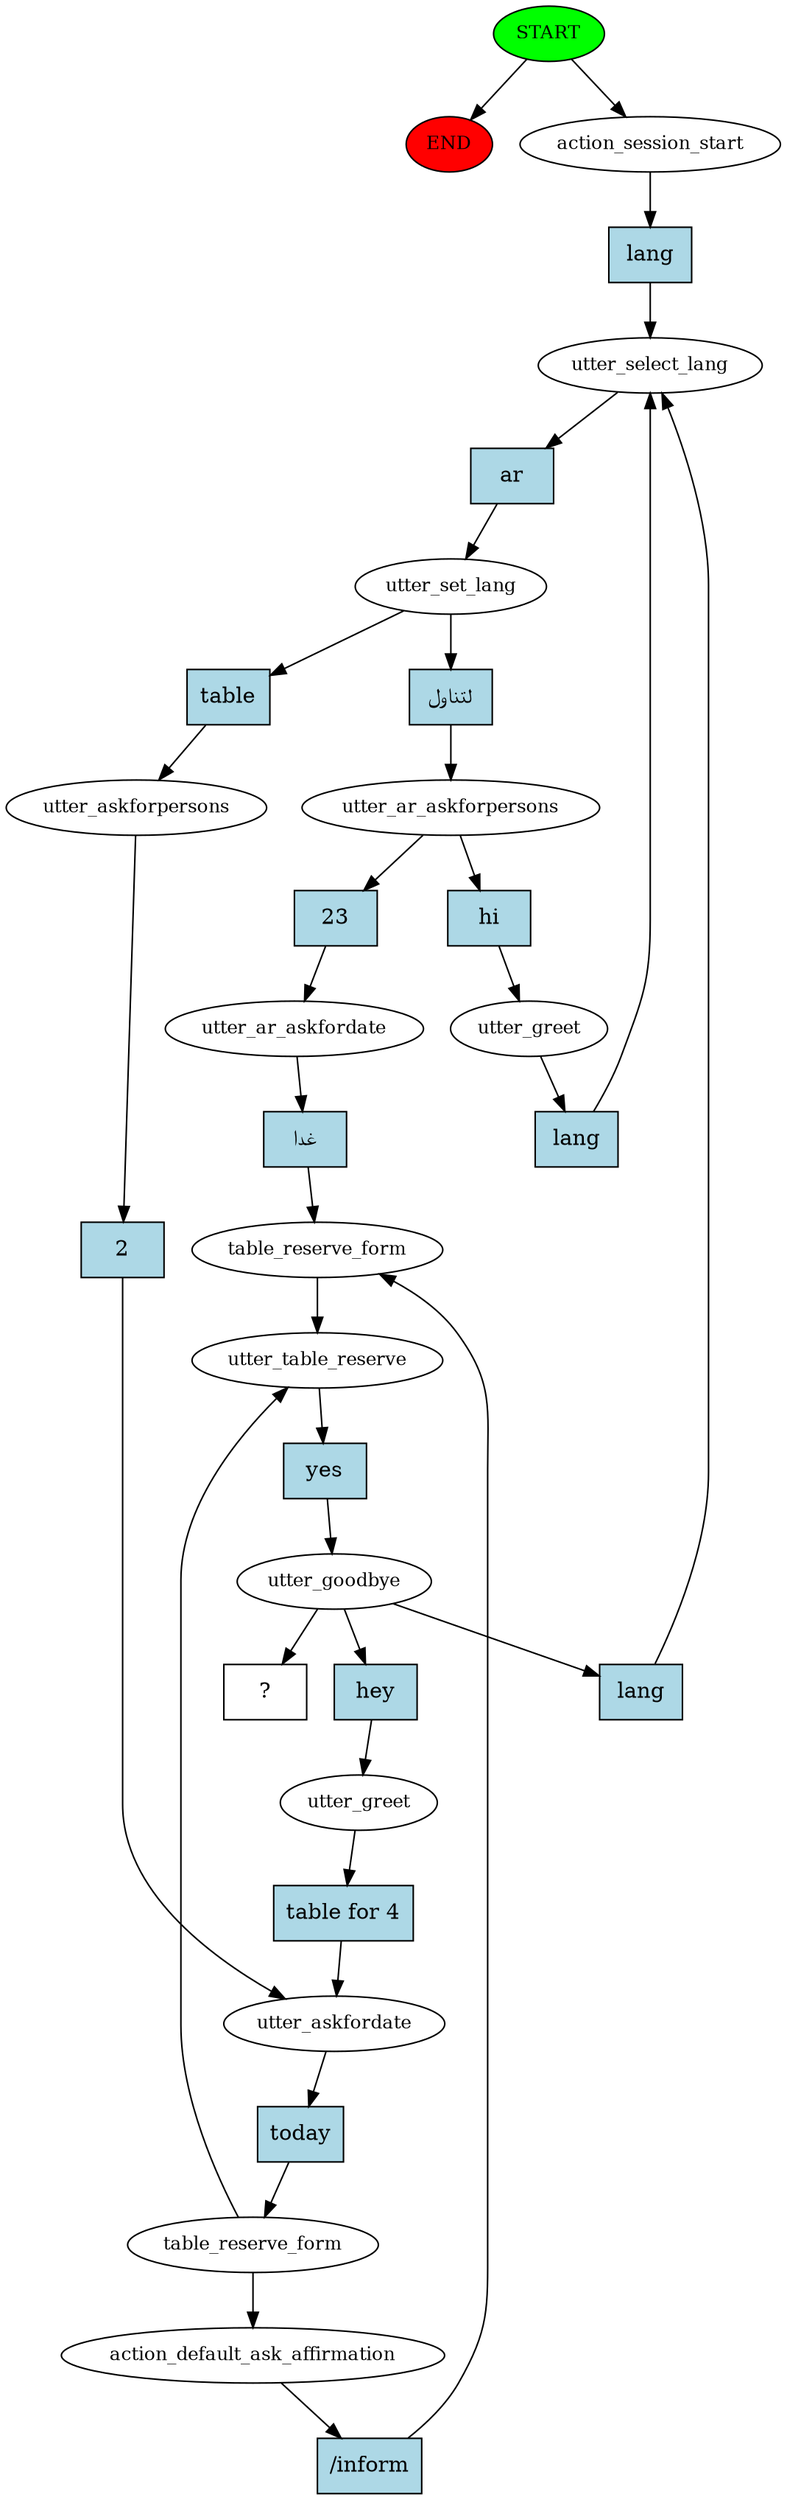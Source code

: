 digraph  {
0 [class="start active", fillcolor=green, fontsize=12, label=START, style=filled];
"-1" [class=end, fillcolor=red, fontsize=12, label=END, style=filled];
1 [class=active, fontsize=12, label=action_session_start];
2 [class=active, fontsize=12, label=utter_select_lang];
3 [class=active, fontsize=12, label=utter_set_lang];
4 [class=active, fontsize=12, label=utter_ar_askforpersons];
5 [class=active, fontsize=12, label=utter_greet];
8 [class=active, fontsize=12, label=utter_askforpersons];
9 [class=active, fontsize=12, label=utter_askfordate];
10 [class=active, fontsize=12, label=table_reserve_form];
11 [class=active, fontsize=12, label=action_default_ask_affirmation];
12 [class=active, fontsize=12, label=table_reserve_form];
13 [class=active, fontsize=12, label=utter_table_reserve];
14 [class=active, fontsize=12, label=utter_goodbye];
15 [class=active, fontsize=12, label=utter_greet];
23 [class=active, fontsize=12, label=utter_ar_askfordate];
27 [class="intent dashed active", label="  ?  ", shape=rect];
28 [class="intent active", fillcolor=lightblue, label=lang, shape=rect, style=filled];
29 [class="intent active", fillcolor=lightblue, label=ar, shape=rect, style=filled];
30 [class="intent active", fillcolor=lightblue, label="لتناول", shape=rect, style=filled];
31 [class="intent active", fillcolor=lightblue, label=table, shape=rect, style=filled];
32 [class="intent active", fillcolor=lightblue, label=hi, shape=rect, style=filled];
33 [class="intent active", fillcolor=lightblue, label=23, shape=rect, style=filled];
34 [class="intent active", fillcolor=lightblue, label=lang, shape=rect, style=filled];
35 [class="intent active", fillcolor=lightblue, label=2, shape=rect, style=filled];
36 [class="intent active", fillcolor=lightblue, label=today, shape=rect, style=filled];
37 [class="intent active", fillcolor=lightblue, label="/inform", shape=rect, style=filled];
38 [class="intent active", fillcolor=lightblue, label=yes, shape=rect, style=filled];
39 [class="intent active", fillcolor=lightblue, label=hey, shape=rect, style=filled];
40 [class="intent active", fillcolor=lightblue, label=lang, shape=rect, style=filled];
41 [class="intent active", fillcolor=lightblue, label="table for 4", shape=rect, style=filled];
42 [class="intent active", fillcolor=lightblue, label="غدا", shape=rect, style=filled];
0 -> "-1"  [class="", key=NONE, label=""];
0 -> 1  [class=active, key=NONE, label=""];
1 -> 28  [class=active, key=0];
2 -> 29  [class=active, key=0];
3 -> 30  [class=active, key=0];
3 -> 31  [class=active, key=0];
4 -> 32  [class=active, key=0];
4 -> 33  [class=active, key=0];
5 -> 34  [class=active, key=0];
8 -> 35  [class=active, key=0];
9 -> 36  [class=active, key=0];
10 -> 11  [class=active, key=NONE, label=""];
10 -> 13  [class=active, key=NONE, label=""];
11 -> 37  [class=active, key=0];
12 -> 13  [class=active, key=NONE, label=""];
13 -> 38  [class=active, key=0];
14 -> 27  [class=active, key=NONE, label=""];
14 -> 39  [class=active, key=0];
14 -> 40  [class=active, key=0];
15 -> 41  [class=active, key=0];
23 -> 42  [class=active, key=0];
28 -> 2  [class=active, key=0];
29 -> 3  [class=active, key=0];
30 -> 4  [class=active, key=0];
31 -> 8  [class=active, key=0];
32 -> 5  [class=active, key=0];
33 -> 23  [class=active, key=0];
34 -> 2  [class=active, key=0];
35 -> 9  [class=active, key=0];
36 -> 10  [class=active, key=0];
37 -> 12  [class=active, key=0];
38 -> 14  [class=active, key=0];
39 -> 15  [class=active, key=0];
40 -> 2  [class=active, key=0];
41 -> 9  [class=active, key=0];
42 -> 12  [class=active, key=0];
}
